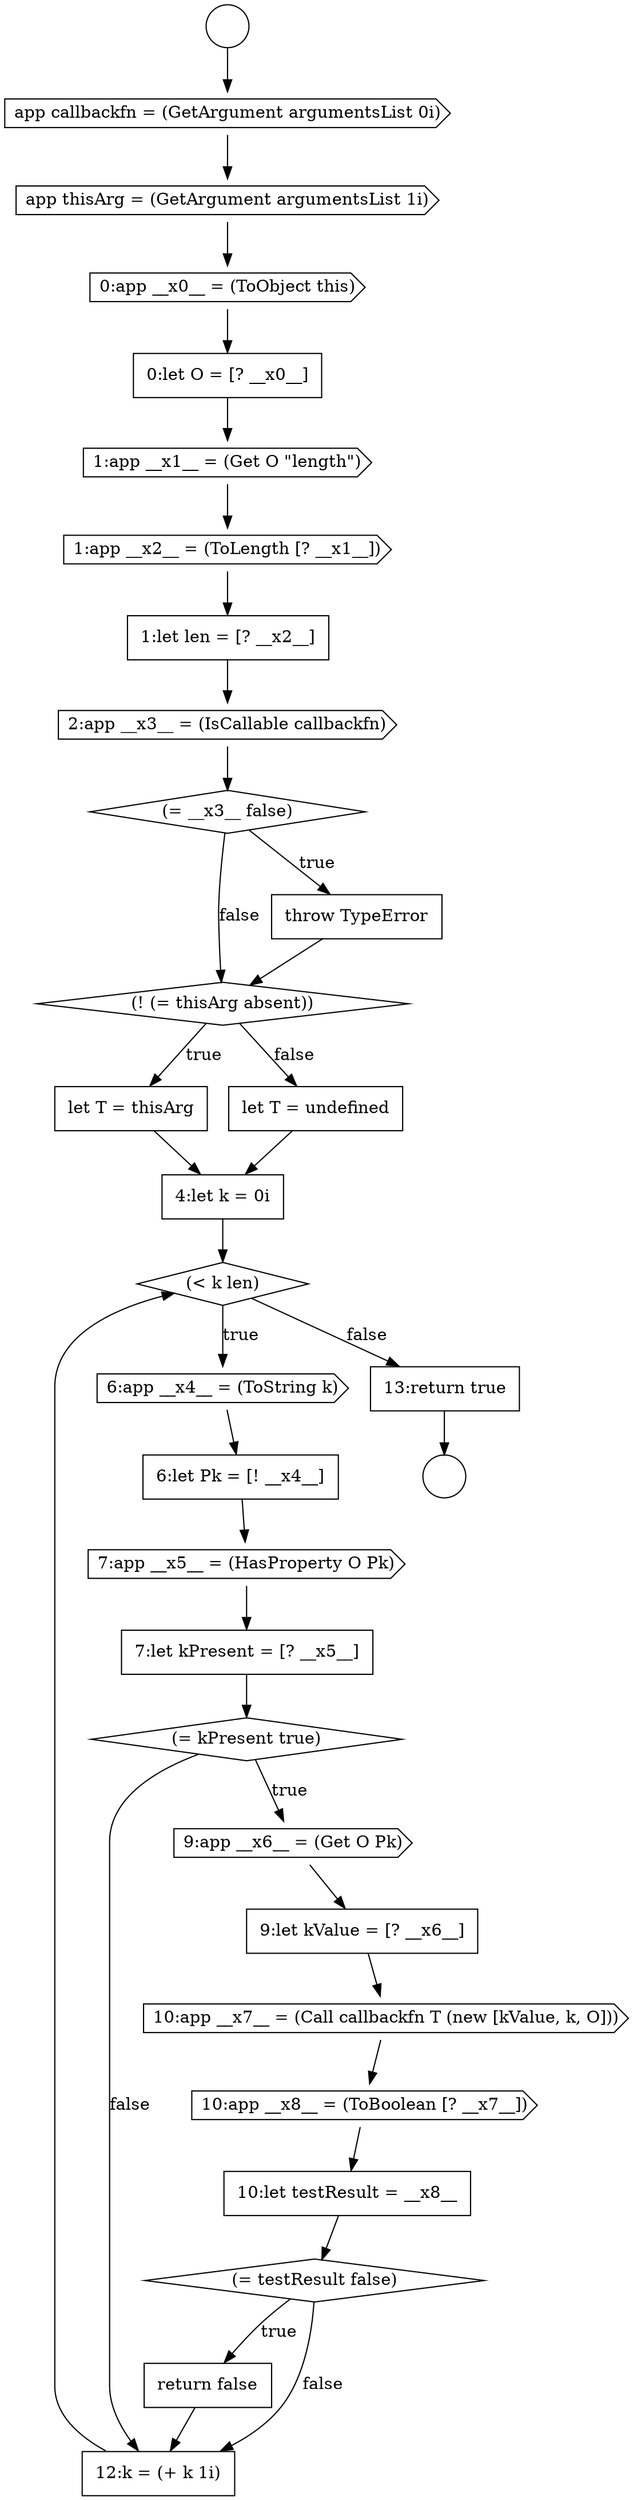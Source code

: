 digraph {
  node13841 [shape=diamond, label=<<font color="black">(= __x3__ false)</font>> color="black" fillcolor="white" style=filled]
  node13848 [shape=cds, label=<<font color="black">6:app __x4__ = (ToString k)</font>> color="black" fillcolor="white" style=filled]
  node13839 [shape=none, margin=0, label=<<font color="black">
    <table border="0" cellborder="1" cellspacing="0" cellpadding="10">
      <tr><td align="left">1:let len = [? __x2__]</td></tr>
    </table>
  </font>> color="black" fillcolor="white" style=filled]
  node13844 [shape=none, margin=0, label=<<font color="black">
    <table border="0" cellborder="1" cellspacing="0" cellpadding="10">
      <tr><td align="left">let T = thisArg</td></tr>
    </table>
  </font>> color="black" fillcolor="white" style=filled]
  node13849 [shape=none, margin=0, label=<<font color="black">
    <table border="0" cellborder="1" cellspacing="0" cellpadding="10">
      <tr><td align="left">6:let Pk = [! __x4__]</td></tr>
    </table>
  </font>> color="black" fillcolor="white" style=filled]
  node13840 [shape=cds, label=<<font color="black">2:app __x3__ = (IsCallable callbackfn)</font>> color="black" fillcolor="white" style=filled]
  node13843 [shape=diamond, label=<<font color="black">(! (= thisArg absent))</font>> color="black" fillcolor="white" style=filled]
  node13831 [shape=circle label=" " color="black" fillcolor="white" style=filled]
  node13858 [shape=diamond, label=<<font color="black">(= testResult false)</font>> color="black" fillcolor="white" style=filled]
  node13842 [shape=none, margin=0, label=<<font color="black">
    <table border="0" cellborder="1" cellspacing="0" cellpadding="10">
      <tr><td align="left">throw TypeError</td></tr>
    </table>
  </font>> color="black" fillcolor="white" style=filled]
  node13837 [shape=cds, label=<<font color="black">1:app __x1__ = (Get O &quot;length&quot;)</font>> color="black" fillcolor="white" style=filled]
  node13859 [shape=none, margin=0, label=<<font color="black">
    <table border="0" cellborder="1" cellspacing="0" cellpadding="10">
      <tr><td align="left">return false</td></tr>
    </table>
  </font>> color="black" fillcolor="white" style=filled]
  node13854 [shape=none, margin=0, label=<<font color="black">
    <table border="0" cellborder="1" cellspacing="0" cellpadding="10">
      <tr><td align="left">9:let kValue = [? __x6__]</td></tr>
    </table>
  </font>> color="black" fillcolor="white" style=filled]
  node13834 [shape=cds, label=<<font color="black">app thisArg = (GetArgument argumentsList 1i)</font>> color="black" fillcolor="white" style=filled]
  node13845 [shape=none, margin=0, label=<<font color="black">
    <table border="0" cellborder="1" cellspacing="0" cellpadding="10">
      <tr><td align="left">let T = undefined</td></tr>
    </table>
  </font>> color="black" fillcolor="white" style=filled]
  node13833 [shape=cds, label=<<font color="black">app callbackfn = (GetArgument argumentsList 0i)</font>> color="black" fillcolor="white" style=filled]
  node13838 [shape=cds, label=<<font color="black">1:app __x2__ = (ToLength [? __x1__])</font>> color="black" fillcolor="white" style=filled]
  node13850 [shape=cds, label=<<font color="black">7:app __x5__ = (HasProperty O Pk)</font>> color="black" fillcolor="white" style=filled]
  node13860 [shape=none, margin=0, label=<<font color="black">
    <table border="0" cellborder="1" cellspacing="0" cellpadding="10">
      <tr><td align="left">12:k = (+ k 1i)</td></tr>
    </table>
  </font>> color="black" fillcolor="white" style=filled]
  node13835 [shape=cds, label=<<font color="black">0:app __x0__ = (ToObject this)</font>> color="black" fillcolor="white" style=filled]
  node13853 [shape=cds, label=<<font color="black">9:app __x6__ = (Get O Pk)</font>> color="black" fillcolor="white" style=filled]
  node13832 [shape=circle label=" " color="black" fillcolor="white" style=filled]
  node13847 [shape=diamond, label=<<font color="black">(&lt; k len)</font>> color="black" fillcolor="white" style=filled]
  node13851 [shape=none, margin=0, label=<<font color="black">
    <table border="0" cellborder="1" cellspacing="0" cellpadding="10">
      <tr><td align="left">7:let kPresent = [? __x5__]</td></tr>
    </table>
  </font>> color="black" fillcolor="white" style=filled]
  node13836 [shape=none, margin=0, label=<<font color="black">
    <table border="0" cellborder="1" cellspacing="0" cellpadding="10">
      <tr><td align="left">0:let O = [? __x0__]</td></tr>
    </table>
  </font>> color="black" fillcolor="white" style=filled]
  node13857 [shape=none, margin=0, label=<<font color="black">
    <table border="0" cellborder="1" cellspacing="0" cellpadding="10">
      <tr><td align="left">10:let testResult = __x8__</td></tr>
    </table>
  </font>> color="black" fillcolor="white" style=filled]
  node13856 [shape=cds, label=<<font color="black">10:app __x8__ = (ToBoolean [? __x7__])</font>> color="black" fillcolor="white" style=filled]
  node13861 [shape=none, margin=0, label=<<font color="black">
    <table border="0" cellborder="1" cellspacing="0" cellpadding="10">
      <tr><td align="left">13:return true</td></tr>
    </table>
  </font>> color="black" fillcolor="white" style=filled]
  node13852 [shape=diamond, label=<<font color="black">(= kPresent true)</font>> color="black" fillcolor="white" style=filled]
  node13846 [shape=none, margin=0, label=<<font color="black">
    <table border="0" cellborder="1" cellspacing="0" cellpadding="10">
      <tr><td align="left">4:let k = 0i</td></tr>
    </table>
  </font>> color="black" fillcolor="white" style=filled]
  node13855 [shape=cds, label=<<font color="black">10:app __x7__ = (Call callbackfn T (new [kValue, k, O]))</font>> color="black" fillcolor="white" style=filled]
  node13856 -> node13857 [ color="black"]
  node13848 -> node13849 [ color="black"]
  node13841 -> node13842 [label=<<font color="black">true</font>> color="black"]
  node13841 -> node13843 [label=<<font color="black">false</font>> color="black"]
  node13843 -> node13844 [label=<<font color="black">true</font>> color="black"]
  node13843 -> node13845 [label=<<font color="black">false</font>> color="black"]
  node13833 -> node13834 [ color="black"]
  node13858 -> node13859 [label=<<font color="black">true</font>> color="black"]
  node13858 -> node13860 [label=<<font color="black">false</font>> color="black"]
  node13838 -> node13839 [ color="black"]
  node13842 -> node13843 [ color="black"]
  node13839 -> node13840 [ color="black"]
  node13859 -> node13860 [ color="black"]
  node13861 -> node13832 [ color="black"]
  node13840 -> node13841 [ color="black"]
  node13855 -> node13856 [ color="black"]
  node13849 -> node13850 [ color="black"]
  node13831 -> node13833 [ color="black"]
  node13860 -> node13847 [ color="black"]
  node13854 -> node13855 [ color="black"]
  node13835 -> node13836 [ color="black"]
  node13846 -> node13847 [ color="black"]
  node13850 -> node13851 [ color="black"]
  node13834 -> node13835 [ color="black"]
  node13847 -> node13848 [label=<<font color="black">true</font>> color="black"]
  node13847 -> node13861 [label=<<font color="black">false</font>> color="black"]
  node13851 -> node13852 [ color="black"]
  node13845 -> node13846 [ color="black"]
  node13836 -> node13837 [ color="black"]
  node13857 -> node13858 [ color="black"]
  node13837 -> node13838 [ color="black"]
  node13853 -> node13854 [ color="black"]
  node13852 -> node13853 [label=<<font color="black">true</font>> color="black"]
  node13852 -> node13860 [label=<<font color="black">false</font>> color="black"]
  node13844 -> node13846 [ color="black"]
}
